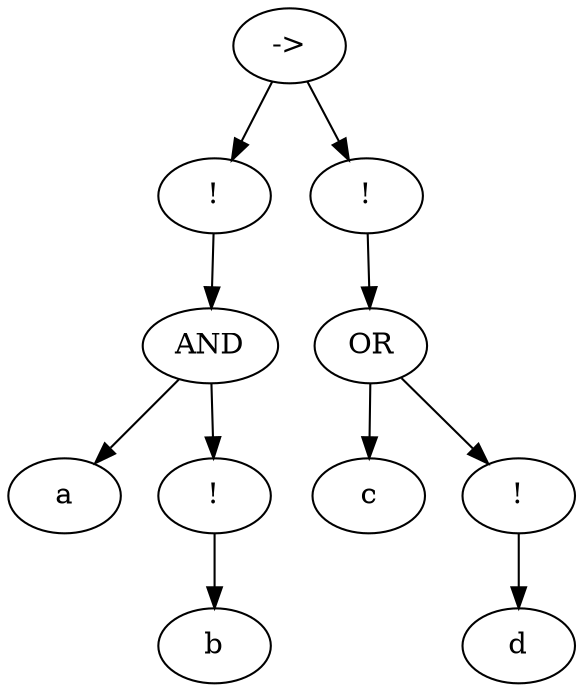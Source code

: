 digraph G{   10 [label="->"];
   10 -> 4; 
   10 -> 9; 
   4 [label="!"];
   4 -> 3; 
   3 [label="AND"];
   3 -> 0; 
   3 -> 2; 
    0 [label="a"] ; 
   2 [label="!"];
   2 -> 1; 
    1 [label="b"] ; 
   9 [label="!"];
   9 -> 8; 
   8 [label="OR"];
   8 -> 5; 
   8 -> 7; 
    5 [label="c"] ; 
   7 [label="!"];
   7 -> 6; 
    6 [label="d"] ; 
}